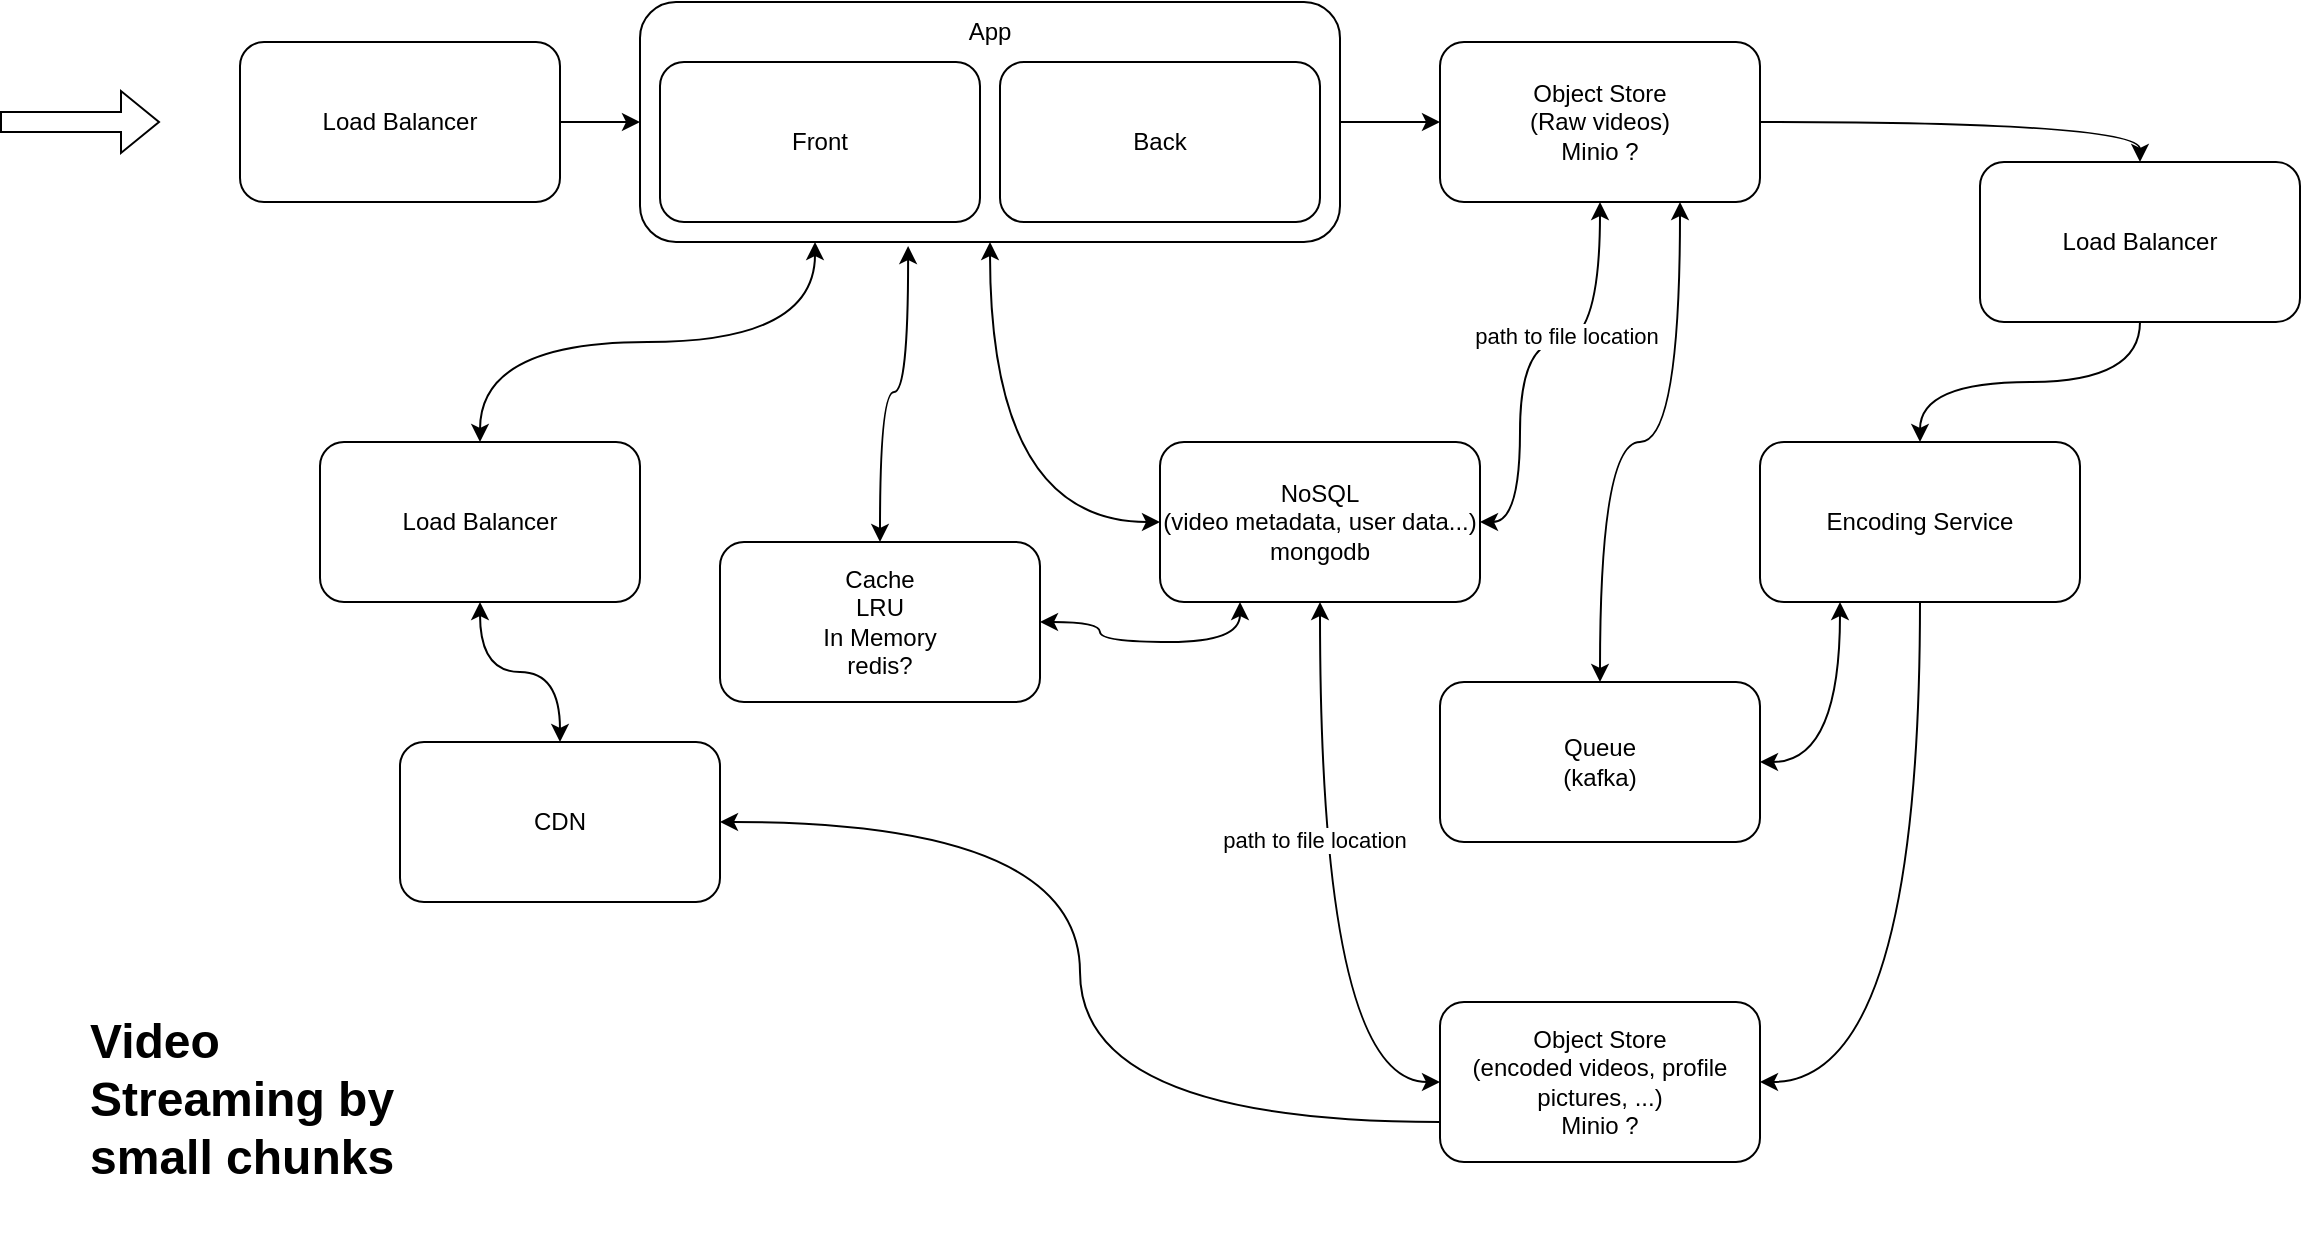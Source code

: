 <mxfile version="22.0.3" type="device">
  <diagram name="Page-1" id="g-MeKtBM5xe0eGPPNXAE">
    <mxGraphModel dx="1346" dy="920" grid="0" gridSize="10" guides="1" tooltips="1" connect="1" arrows="1" fold="1" page="1" pageScale="1" pageWidth="827" pageHeight="1169" math="0" shadow="0">
      <root>
        <mxCell id="0" />
        <mxCell id="1" parent="0" />
        <mxCell id="_MhNV7lyd6g4aGdnvyVa-31" style="edgeStyle=orthogonalEdgeStyle;rounded=0;orthogonalLoop=1;jettySize=auto;html=1;entryX=0;entryY=0.5;entryDx=0;entryDy=0;" parent="1" source="_MhNV7lyd6g4aGdnvyVa-2" target="_MhNV7lyd6g4aGdnvyVa-26" edge="1">
          <mxGeometry relative="1" as="geometry" />
        </mxCell>
        <mxCell id="_MhNV7lyd6g4aGdnvyVa-2" value="Load Balancer" style="rounded=1;whiteSpace=wrap;html=1;fontFamily=Helvetica;" parent="1" vertex="1">
          <mxGeometry x="160" y="200" width="160" height="80" as="geometry" />
        </mxCell>
        <mxCell id="_MhNV7lyd6g4aGdnvyVa-36" style="edgeStyle=orthogonalEdgeStyle;rounded=0;orthogonalLoop=1;jettySize=auto;html=1;entryX=1;entryY=0.5;entryDx=0;entryDy=0;curved=1;exitX=0.5;exitY=1;exitDx=0;exitDy=0;startArrow=classic;startFill=1;" parent="1" source="_MhNV7lyd6g4aGdnvyVa-3" target="_MhNV7lyd6g4aGdnvyVa-34" edge="1">
          <mxGeometry relative="1" as="geometry">
            <Array as="points">
              <mxPoint x="840" y="350" />
              <mxPoint x="800" y="350" />
              <mxPoint x="800" y="440" />
            </Array>
          </mxGeometry>
        </mxCell>
        <mxCell id="_MhNV7lyd6g4aGdnvyVa-37" value="path to file location" style="edgeLabel;html=1;align=center;verticalAlign=middle;resizable=0;points=[];" parent="_MhNV7lyd6g4aGdnvyVa-36" vertex="1" connectable="0">
          <mxGeometry x="-0.209" y="-3" relative="1" as="geometry">
            <mxPoint as="offset" />
          </mxGeometry>
        </mxCell>
        <mxCell id="_MhNV7lyd6g4aGdnvyVa-51" style="edgeStyle=orthogonalEdgeStyle;rounded=0;orthogonalLoop=1;jettySize=auto;html=1;entryX=0.5;entryY=0;entryDx=0;entryDy=0;startArrow=none;startFill=0;curved=1;" parent="1" source="_MhNV7lyd6g4aGdnvyVa-3" target="_MhNV7lyd6g4aGdnvyVa-50" edge="1">
          <mxGeometry relative="1" as="geometry" />
        </mxCell>
        <mxCell id="_MhNV7lyd6g4aGdnvyVa-3" value="Object Store&lt;br&gt;(Raw videos)&lt;br&gt;Minio ?" style="rounded=1;whiteSpace=wrap;html=1;fontFamily=Helvetica;" parent="1" vertex="1">
          <mxGeometry x="760" y="200" width="160" height="80" as="geometry" />
        </mxCell>
        <mxCell id="_MhNV7lyd6g4aGdnvyVa-16" value="" style="shape=flexArrow;endArrow=classic;html=1;rounded=0;" parent="1" edge="1">
          <mxGeometry width="50" height="50" relative="1" as="geometry">
            <mxPoint x="40" y="240" as="sourcePoint" />
            <mxPoint x="120" y="240" as="targetPoint" />
          </mxGeometry>
        </mxCell>
        <mxCell id="_MhNV7lyd6g4aGdnvyVa-48" style="edgeStyle=orthogonalEdgeStyle;rounded=0;orthogonalLoop=1;jettySize=auto;html=1;curved=1;exitX=1;exitY=0.5;exitDx=0;exitDy=0;entryX=0.25;entryY=1;entryDx=0;entryDy=0;startArrow=classic;startFill=1;" parent="1" source="_MhNV7lyd6g4aGdnvyVa-23" target="_MhNV7lyd6g4aGdnvyVa-38" edge="1">
          <mxGeometry relative="1" as="geometry" />
        </mxCell>
        <mxCell id="_MhNV7lyd6g4aGdnvyVa-49" style="edgeStyle=orthogonalEdgeStyle;rounded=0;orthogonalLoop=1;jettySize=auto;html=1;entryX=0.75;entryY=1;entryDx=0;entryDy=0;startArrow=classic;startFill=1;curved=1;" parent="1" source="_MhNV7lyd6g4aGdnvyVa-23" target="_MhNV7lyd6g4aGdnvyVa-3" edge="1">
          <mxGeometry relative="1" as="geometry" />
        </mxCell>
        <mxCell id="_MhNV7lyd6g4aGdnvyVa-23" value="Queue&lt;br&gt;(kafka)" style="rounded=1;whiteSpace=wrap;html=1;fontFamily=Helvetica;" parent="1" vertex="1">
          <mxGeometry x="760" y="520" width="160" height="80" as="geometry" />
        </mxCell>
        <mxCell id="_MhNV7lyd6g4aGdnvyVa-29" value="" style="group" parent="1" vertex="1" connectable="0">
          <mxGeometry x="360" y="180" width="350" height="120" as="geometry" />
        </mxCell>
        <mxCell id="_MhNV7lyd6g4aGdnvyVa-26" value="" style="rounded=1;whiteSpace=wrap;html=1;fontFamily=Helvetica;" parent="_MhNV7lyd6g4aGdnvyVa-29" vertex="1">
          <mxGeometry width="350" height="120" as="geometry" />
        </mxCell>
        <mxCell id="_MhNV7lyd6g4aGdnvyVa-24" value="Front" style="rounded=1;whiteSpace=wrap;html=1;fontFamily=Helvetica;" parent="_MhNV7lyd6g4aGdnvyVa-29" vertex="1">
          <mxGeometry x="10" y="30" width="160" height="80" as="geometry" />
        </mxCell>
        <mxCell id="_MhNV7lyd6g4aGdnvyVa-25" value="Back" style="rounded=1;whiteSpace=wrap;html=1;fontFamily=Helvetica;" parent="_MhNV7lyd6g4aGdnvyVa-29" vertex="1">
          <mxGeometry x="180" y="30" width="160" height="80" as="geometry" />
        </mxCell>
        <mxCell id="_MhNV7lyd6g4aGdnvyVa-28" value="App" style="text;html=1;strokeColor=none;fillColor=none;align=center;verticalAlign=middle;whiteSpace=wrap;rounded=0;" parent="_MhNV7lyd6g4aGdnvyVa-29" vertex="1">
          <mxGeometry x="145" width="60" height="30" as="geometry" />
        </mxCell>
        <mxCell id="_MhNV7lyd6g4aGdnvyVa-32" style="edgeStyle=orthogonalEdgeStyle;rounded=0;orthogonalLoop=1;jettySize=auto;html=1;" parent="1" source="_MhNV7lyd6g4aGdnvyVa-26" target="_MhNV7lyd6g4aGdnvyVa-3" edge="1">
          <mxGeometry relative="1" as="geometry" />
        </mxCell>
        <mxCell id="_MhNV7lyd6g4aGdnvyVa-34" value="NoSQL&lt;br&gt;(video metadata, user data...)&lt;br&gt;mongodb" style="rounded=1;whiteSpace=wrap;html=1;fontFamily=Helvetica;" parent="1" vertex="1">
          <mxGeometry x="620" y="400" width="160" height="80" as="geometry" />
        </mxCell>
        <mxCell id="_MhNV7lyd6g4aGdnvyVa-35" style="edgeStyle=orthogonalEdgeStyle;rounded=0;orthogonalLoop=1;jettySize=auto;html=1;entryX=0;entryY=0.5;entryDx=0;entryDy=0;startArrow=classic;startFill=1;curved=1;" parent="1" source="_MhNV7lyd6g4aGdnvyVa-26" target="_MhNV7lyd6g4aGdnvyVa-34" edge="1">
          <mxGeometry relative="1" as="geometry">
            <Array as="points">
              <mxPoint x="535" y="440" />
            </Array>
          </mxGeometry>
        </mxCell>
        <mxCell id="_MhNV7lyd6g4aGdnvyVa-45" style="edgeStyle=orthogonalEdgeStyle;rounded=0;orthogonalLoop=1;jettySize=auto;html=1;entryX=1;entryY=0.5;entryDx=0;entryDy=0;curved=1;" parent="1" source="_MhNV7lyd6g4aGdnvyVa-38" target="_MhNV7lyd6g4aGdnvyVa-39" edge="1">
          <mxGeometry relative="1" as="geometry" />
        </mxCell>
        <mxCell id="_MhNV7lyd6g4aGdnvyVa-38" value="Encoding Service" style="rounded=1;whiteSpace=wrap;html=1;fontFamily=Helvetica;" parent="1" vertex="1">
          <mxGeometry x="920" y="400" width="160" height="80" as="geometry" />
        </mxCell>
        <mxCell id="_MhNV7lyd6g4aGdnvyVa-54" style="edgeStyle=orthogonalEdgeStyle;rounded=0;orthogonalLoop=1;jettySize=auto;html=1;entryX=1;entryY=0.5;entryDx=0;entryDy=0;exitX=0;exitY=0.75;exitDx=0;exitDy=0;curved=1;" parent="1" source="_MhNV7lyd6g4aGdnvyVa-39" target="_MhNV7lyd6g4aGdnvyVa-53" edge="1">
          <mxGeometry relative="1" as="geometry" />
        </mxCell>
        <mxCell id="_MhNV7lyd6g4aGdnvyVa-39" value="Object Store&lt;br&gt;(encoded videos, profile pictures, ...)&lt;br&gt;Minio ?" style="rounded=1;whiteSpace=wrap;html=1;fontFamily=Helvetica;" parent="1" vertex="1">
          <mxGeometry x="760" y="680" width="160" height="80" as="geometry" />
        </mxCell>
        <mxCell id="_MhNV7lyd6g4aGdnvyVa-46" style="edgeStyle=orthogonalEdgeStyle;rounded=0;orthogonalLoop=1;jettySize=auto;html=1;entryX=0;entryY=0.5;entryDx=0;entryDy=0;curved=1;exitX=0.5;exitY=1;exitDx=0;exitDy=0;startArrow=classic;startFill=1;" parent="1" source="_MhNV7lyd6g4aGdnvyVa-34" target="_MhNV7lyd6g4aGdnvyVa-39" edge="1">
          <mxGeometry relative="1" as="geometry">
            <mxPoint x="650" y="590" as="sourcePoint" />
            <mxPoint x="590" y="750" as="targetPoint" />
          </mxGeometry>
        </mxCell>
        <mxCell id="_MhNV7lyd6g4aGdnvyVa-47" value="path to file location" style="edgeLabel;html=1;align=center;verticalAlign=middle;resizable=0;points=[];" parent="_MhNV7lyd6g4aGdnvyVa-46" vertex="1" connectable="0">
          <mxGeometry x="-0.209" y="-3" relative="1" as="geometry">
            <mxPoint as="offset" />
          </mxGeometry>
        </mxCell>
        <mxCell id="_MhNV7lyd6g4aGdnvyVa-52" style="edgeStyle=orthogonalEdgeStyle;rounded=0;orthogonalLoop=1;jettySize=auto;html=1;curved=1;" parent="1" source="_MhNV7lyd6g4aGdnvyVa-50" target="_MhNV7lyd6g4aGdnvyVa-38" edge="1">
          <mxGeometry relative="1" as="geometry" />
        </mxCell>
        <mxCell id="_MhNV7lyd6g4aGdnvyVa-50" value="Load Balancer" style="rounded=1;whiteSpace=wrap;html=1;fontFamily=Helvetica;" parent="1" vertex="1">
          <mxGeometry x="1030" y="260" width="160" height="80" as="geometry" />
        </mxCell>
        <mxCell id="_MhNV7lyd6g4aGdnvyVa-53" value="CDN" style="rounded=1;whiteSpace=wrap;html=1;fontFamily=Helvetica;" parent="1" vertex="1">
          <mxGeometry x="240" y="550" width="160" height="80" as="geometry" />
        </mxCell>
        <mxCell id="_MhNV7lyd6g4aGdnvyVa-57" style="edgeStyle=orthogonalEdgeStyle;rounded=0;orthogonalLoop=1;jettySize=auto;html=1;entryX=0.25;entryY=1;entryDx=0;entryDy=0;curved=1;startArrow=classic;startFill=1;" parent="1" source="_MhNV7lyd6g4aGdnvyVa-56" target="_MhNV7lyd6g4aGdnvyVa-34" edge="1">
          <mxGeometry relative="1" as="geometry" />
        </mxCell>
        <mxCell id="_MhNV7lyd6g4aGdnvyVa-56" value="Cache&lt;br&gt;LRU&lt;br&gt;In Memory&lt;br&gt;redis?" style="rounded=1;whiteSpace=wrap;html=1;fontFamily=Helvetica;" parent="1" vertex="1">
          <mxGeometry x="400" y="450" width="160" height="80" as="geometry" />
        </mxCell>
        <mxCell id="_MhNV7lyd6g4aGdnvyVa-58" style="edgeStyle=orthogonalEdgeStyle;rounded=0;orthogonalLoop=1;jettySize=auto;html=1;entryX=0.383;entryY=1.017;entryDx=0;entryDy=0;entryPerimeter=0;curved=1;startArrow=classic;startFill=1;" parent="1" source="_MhNV7lyd6g4aGdnvyVa-56" target="_MhNV7lyd6g4aGdnvyVa-26" edge="1">
          <mxGeometry relative="1" as="geometry" />
        </mxCell>
        <mxCell id="_MhNV7lyd6g4aGdnvyVa-60" style="edgeStyle=orthogonalEdgeStyle;rounded=0;orthogonalLoop=1;jettySize=auto;html=1;entryX=0.25;entryY=1;entryDx=0;entryDy=0;curved=1;startArrow=classic;startFill=1;" parent="1" source="_MhNV7lyd6g4aGdnvyVa-59" target="_MhNV7lyd6g4aGdnvyVa-26" edge="1">
          <mxGeometry relative="1" as="geometry" />
        </mxCell>
        <mxCell id="_MhNV7lyd6g4aGdnvyVa-61" style="edgeStyle=orthogonalEdgeStyle;rounded=0;orthogonalLoop=1;jettySize=auto;html=1;curved=1;startArrow=classic;startFill=1;" parent="1" source="_MhNV7lyd6g4aGdnvyVa-59" target="_MhNV7lyd6g4aGdnvyVa-53" edge="1">
          <mxGeometry relative="1" as="geometry" />
        </mxCell>
        <mxCell id="_MhNV7lyd6g4aGdnvyVa-59" value="Load Balancer" style="rounded=1;whiteSpace=wrap;html=1;fontFamily=Helvetica;" parent="1" vertex="1">
          <mxGeometry x="200" y="400" width="160" height="80" as="geometry" />
        </mxCell>
        <mxCell id="_MhNV7lyd6g4aGdnvyVa-62" value="&lt;h1&gt;Video Streaming by small chunks&lt;/h1&gt;" style="text;html=1;strokeColor=none;fillColor=none;spacing=5;spacingTop=-20;whiteSpace=wrap;overflow=hidden;rounded=0;" parent="1" vertex="1">
          <mxGeometry x="80" y="680" width="190" height="120" as="geometry" />
        </mxCell>
      </root>
    </mxGraphModel>
  </diagram>
</mxfile>

